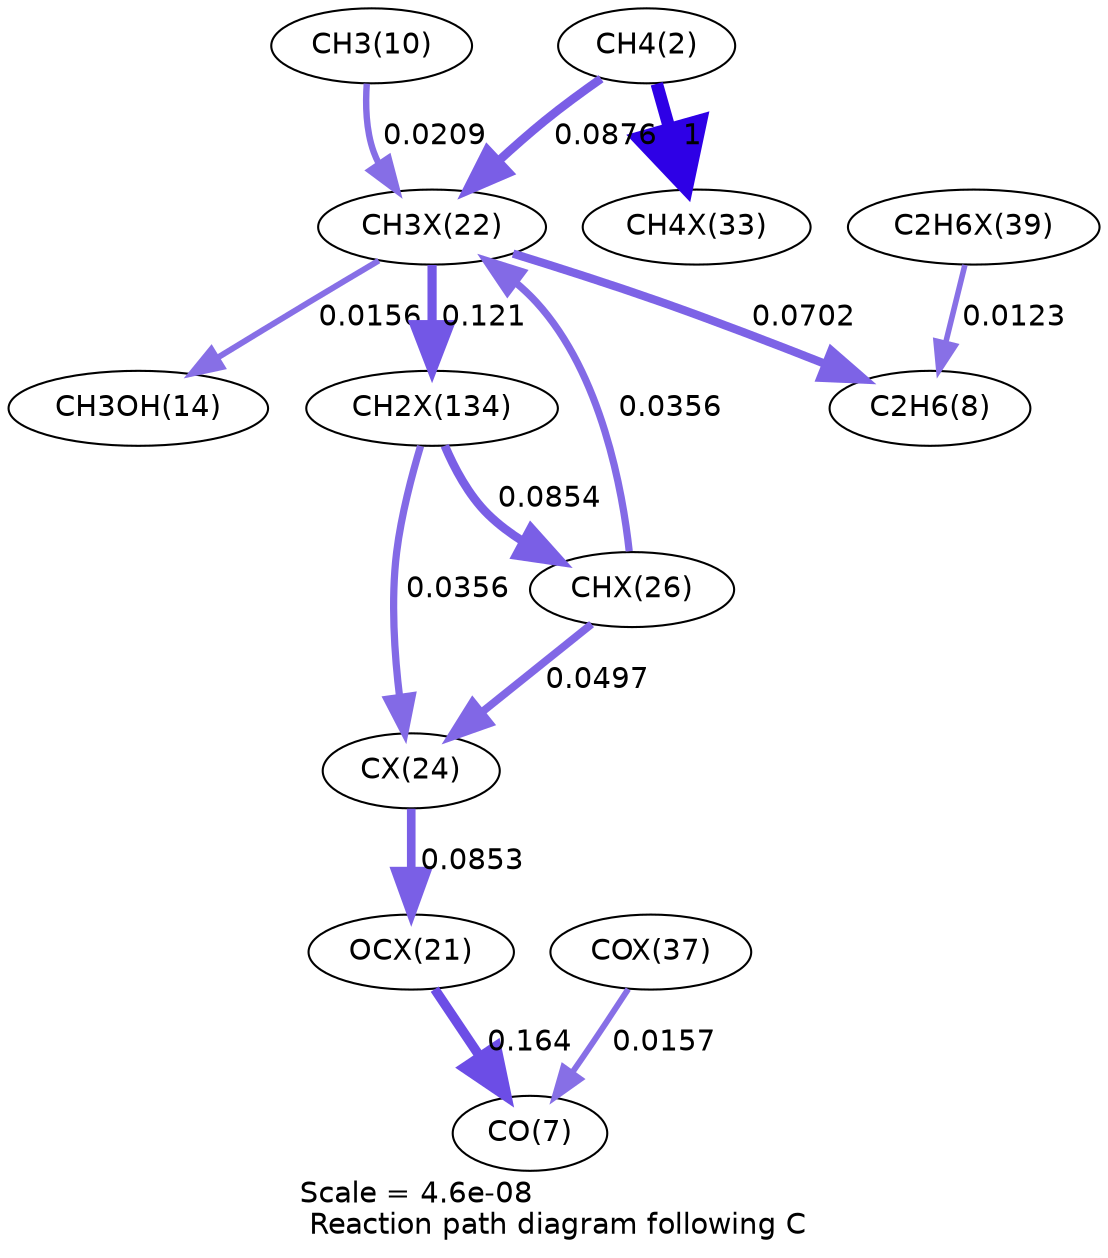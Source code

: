 digraph reaction_paths {
center=1;
s4 -> s62[fontname="Helvetica", penwidth=6, arrowsize=3, color="0.7, 1.5, 0.9"
, label=" 1"];
s4 -> s56[fontname="Helvetica", penwidth=4.16, arrowsize=2.08, color="0.7, 0.588, 0.9"
, label=" 0.0876"];
s56 -> s10[fontname="Helvetica", penwidth=3.99, arrowsize=2, color="0.7, 0.57, 0.9"
, label=" 0.0702"];
s68 -> s10[fontname="Helvetica", penwidth=2.68, arrowsize=1.34, color="0.7, 0.512, 0.9"
, label=" 0.0123"];
s12 -> s56[fontname="Helvetica", penwidth=3.08, arrowsize=1.54, color="0.7, 0.521, 0.9"
, label=" 0.0209"];
s56 -> s16[fontname="Helvetica", penwidth=2.86, arrowsize=1.43, color="0.7, 0.516, 0.9"
, label=" 0.0156"];
s56 -> s78[fontname="Helvetica", penwidth=4.41, arrowsize=2.2, color="0.7, 0.621, 0.9"
, label=" 0.121"];
s60 -> s56[fontname="Helvetica", penwidth=3.48, arrowsize=1.74, color="0.7, 0.536, 0.9"
, label=" 0.0356"];
s78 -> s60[fontname="Helvetica", penwidth=4.14, arrowsize=2.07, color="0.7, 0.585, 0.9"
, label=" 0.0854"];
s78 -> s58[fontname="Helvetica", penwidth=3.48, arrowsize=1.74, color="0.7, 0.536, 0.9"
, label=" 0.0356"];
s60 -> s58[fontname="Helvetica", penwidth=3.73, arrowsize=1.87, color="0.7, 0.55, 0.9"
, label=" 0.0497"];
s55 -> s9[fontname="Helvetica", penwidth=4.63, arrowsize=2.32, color="0.7, 0.664, 0.9"
, label=" 0.164"];
s66 -> s9[fontname="Helvetica", penwidth=2.86, arrowsize=1.43, color="0.7, 0.516, 0.9"
, label=" 0.0157"];
s58 -> s55[fontname="Helvetica", penwidth=4.14, arrowsize=2.07, color="0.7, 0.585, 0.9"
, label=" 0.0853"];
s4 [ fontname="Helvetica", label="CH4(2)"];
s9 [ fontname="Helvetica", label="CO(7)"];
s10 [ fontname="Helvetica", label="C2H6(8)"];
s12 [ fontname="Helvetica", label="CH3(10)"];
s16 [ fontname="Helvetica", label="CH3OH(14)"];
s55 [ fontname="Helvetica", label="OCX(21)"];
s56 [ fontname="Helvetica", label="CH3X(22)"];
s58 [ fontname="Helvetica", label="CX(24)"];
s60 [ fontname="Helvetica", label="CHX(26)"];
s62 [ fontname="Helvetica", label="CH4X(33)"];
s66 [ fontname="Helvetica", label="COX(37)"];
s68 [ fontname="Helvetica", label="C2H6X(39)"];
s78 [ fontname="Helvetica", label="CH2X(134)"];
 label = "Scale = 4.6e-08\l Reaction path diagram following C";
 fontname = "Helvetica";
}
